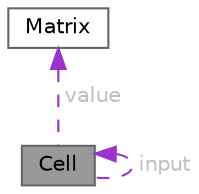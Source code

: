digraph "Cell"
{
 // LATEX_PDF_SIZE
  bgcolor="transparent";
  edge [fontname=Helvetica,fontsize=10,labelfontname=Helvetica,labelfontsize=10];
  node [fontname=Helvetica,fontsize=10,shape=box,height=0.2,width=0.4];
  Node1 [id="Node000001",label="Cell",height=0.2,width=0.4,color="gray40", fillcolor="grey60", style="filled", fontcolor="black",tooltip=" "];
  Node1 -> Node1 [id="edge3_Node000001_Node000001",dir="back",color="darkorchid3",style="dashed",tooltip=" ",label=" input",fontcolor="grey" ];
  Node2 -> Node1 [id="edge4_Node000001_Node000002",dir="back",color="darkorchid3",style="dashed",tooltip=" ",label=" value",fontcolor="grey" ];
  Node2 [id="Node000002",label="Matrix",height=0.2,width=0.4,color="gray40", fillcolor="white", style="filled",URL="$class_matrix.html",tooltip=" "];
}
